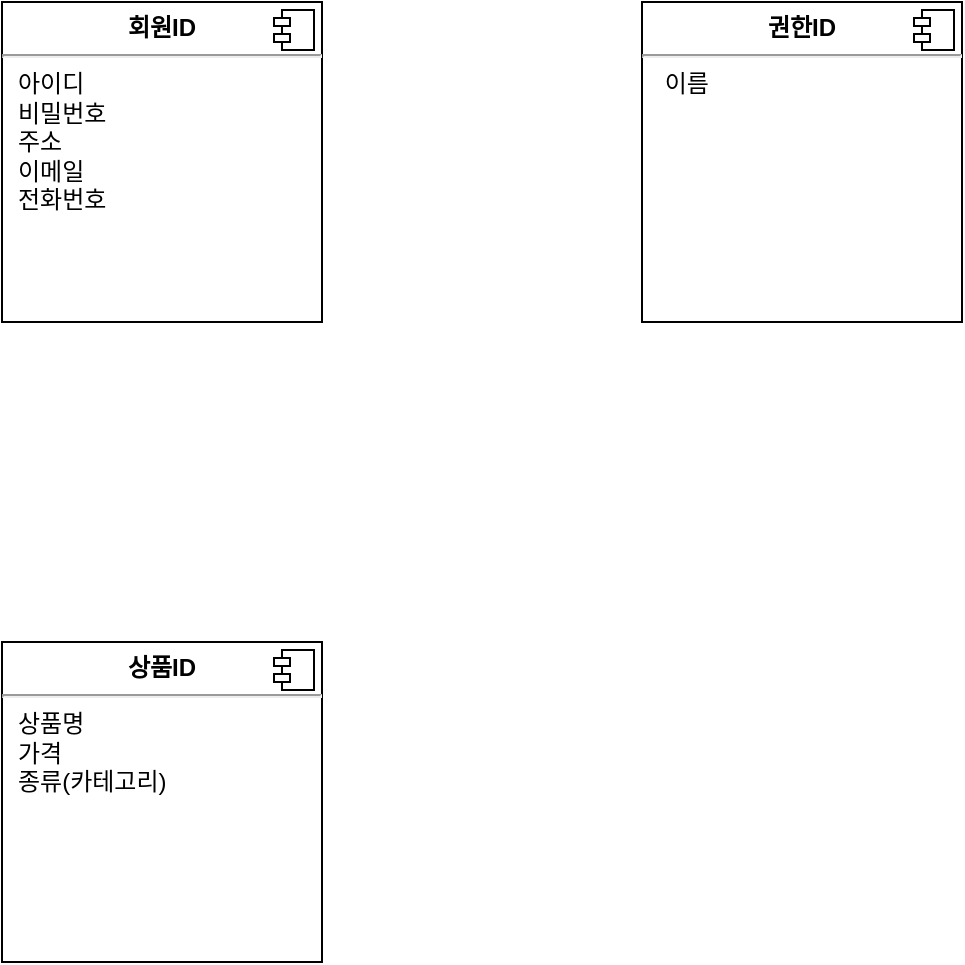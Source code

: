 <mxfile version="22.1.22" type="embed">
  <diagram id="23iRSUPoRavnBvh4doch" name="Page-1">
    <mxGraphModel dx="850" dy="571" grid="1" gridSize="10" guides="1" tooltips="1" connect="1" arrows="1" fold="1" page="1" pageScale="1" pageWidth="827" pageHeight="1169" math="0" shadow="0">
      <root>
        <mxCell id="0" />
        <mxCell id="1" parent="0" />
        <mxCell id="5" value="&lt;p style=&quot;margin:0px;margin-top:6px;text-align:center;&quot;&gt;&lt;b&gt;회원ID&lt;/b&gt;&lt;/p&gt;&lt;hr&gt;&lt;p style=&quot;margin:0px;margin-left:8px;&quot;&gt;&lt;span style=&quot;background-color: initial;&quot;&gt;아이디&lt;/span&gt;&lt;br&gt;&lt;/p&gt;&lt;p style=&quot;margin:0px;margin-left:8px;&quot;&gt;비밀번호&lt;/p&gt;&lt;p style=&quot;margin:0px;margin-left:8px;&quot;&gt;주소&lt;/p&gt;&lt;p style=&quot;margin:0px;margin-left:8px;&quot;&gt;이메일&lt;/p&gt;&lt;p style=&quot;margin:0px;margin-left:8px;&quot;&gt;전화번호&lt;/p&gt;&lt;p style=&quot;margin:0px;margin-left:8px;&quot;&gt;&lt;br&gt;&lt;/p&gt;" style="align=left;overflow=fill;html=1;dropTarget=0;whiteSpace=wrap;" vertex="1" parent="1">
          <mxGeometry x="40" y="40" width="160" height="160" as="geometry" />
        </mxCell>
        <mxCell id="6" value="" style="shape=component;jettyWidth=8;jettyHeight=4;" vertex="1" parent="5">
          <mxGeometry x="1" width="20" height="20" relative="1" as="geometry">
            <mxPoint x="-24" y="4" as="offset" />
          </mxGeometry>
        </mxCell>
        <mxCell id="7" value="&lt;p style=&quot;margin:0px;margin-top:6px;text-align:center;&quot;&gt;&lt;b&gt;권한ID&lt;/b&gt;&lt;/p&gt;&lt;hr&gt;&lt;p style=&quot;margin:0px;margin-left:8px;&quot;&gt;&amp;nbsp;이름&lt;/p&gt;&lt;p style=&quot;margin:0px;margin-left:8px;&quot;&gt;&amp;nbsp;&lt;/p&gt;" style="align=left;overflow=fill;html=1;dropTarget=0;whiteSpace=wrap;" vertex="1" parent="1">
          <mxGeometry x="360" y="40" width="160" height="160" as="geometry" />
        </mxCell>
        <mxCell id="8" value="" style="shape=component;jettyWidth=8;jettyHeight=4;" vertex="1" parent="7">
          <mxGeometry x="1" width="20" height="20" relative="1" as="geometry">
            <mxPoint x="-24" y="4" as="offset" />
          </mxGeometry>
        </mxCell>
        <mxCell id="11" value="&lt;p style=&quot;margin:0px;margin-top:6px;text-align:center;&quot;&gt;&lt;b&gt;상품ID&lt;/b&gt;&lt;/p&gt;&lt;hr&gt;&lt;p style=&quot;margin:0px;margin-left:8px;&quot;&gt;상품명&lt;/p&gt;&lt;p style=&quot;margin:0px;margin-left:8px;&quot;&gt;가격&lt;/p&gt;&lt;p style=&quot;margin:0px;margin-left:8px;&quot;&gt;종류(카테고리)&lt;/p&gt;" style="align=left;overflow=fill;html=1;dropTarget=0;whiteSpace=wrap;" vertex="1" parent="1">
          <mxGeometry x="40" y="360" width="160" height="160" as="geometry" />
        </mxCell>
        <mxCell id="12" value="" style="shape=component;jettyWidth=8;jettyHeight=4;" vertex="1" parent="11">
          <mxGeometry x="1" width="20" height="20" relative="1" as="geometry">
            <mxPoint x="-24" y="4" as="offset" />
          </mxGeometry>
        </mxCell>
      </root>
    </mxGraphModel>
  </diagram>
</mxfile>
